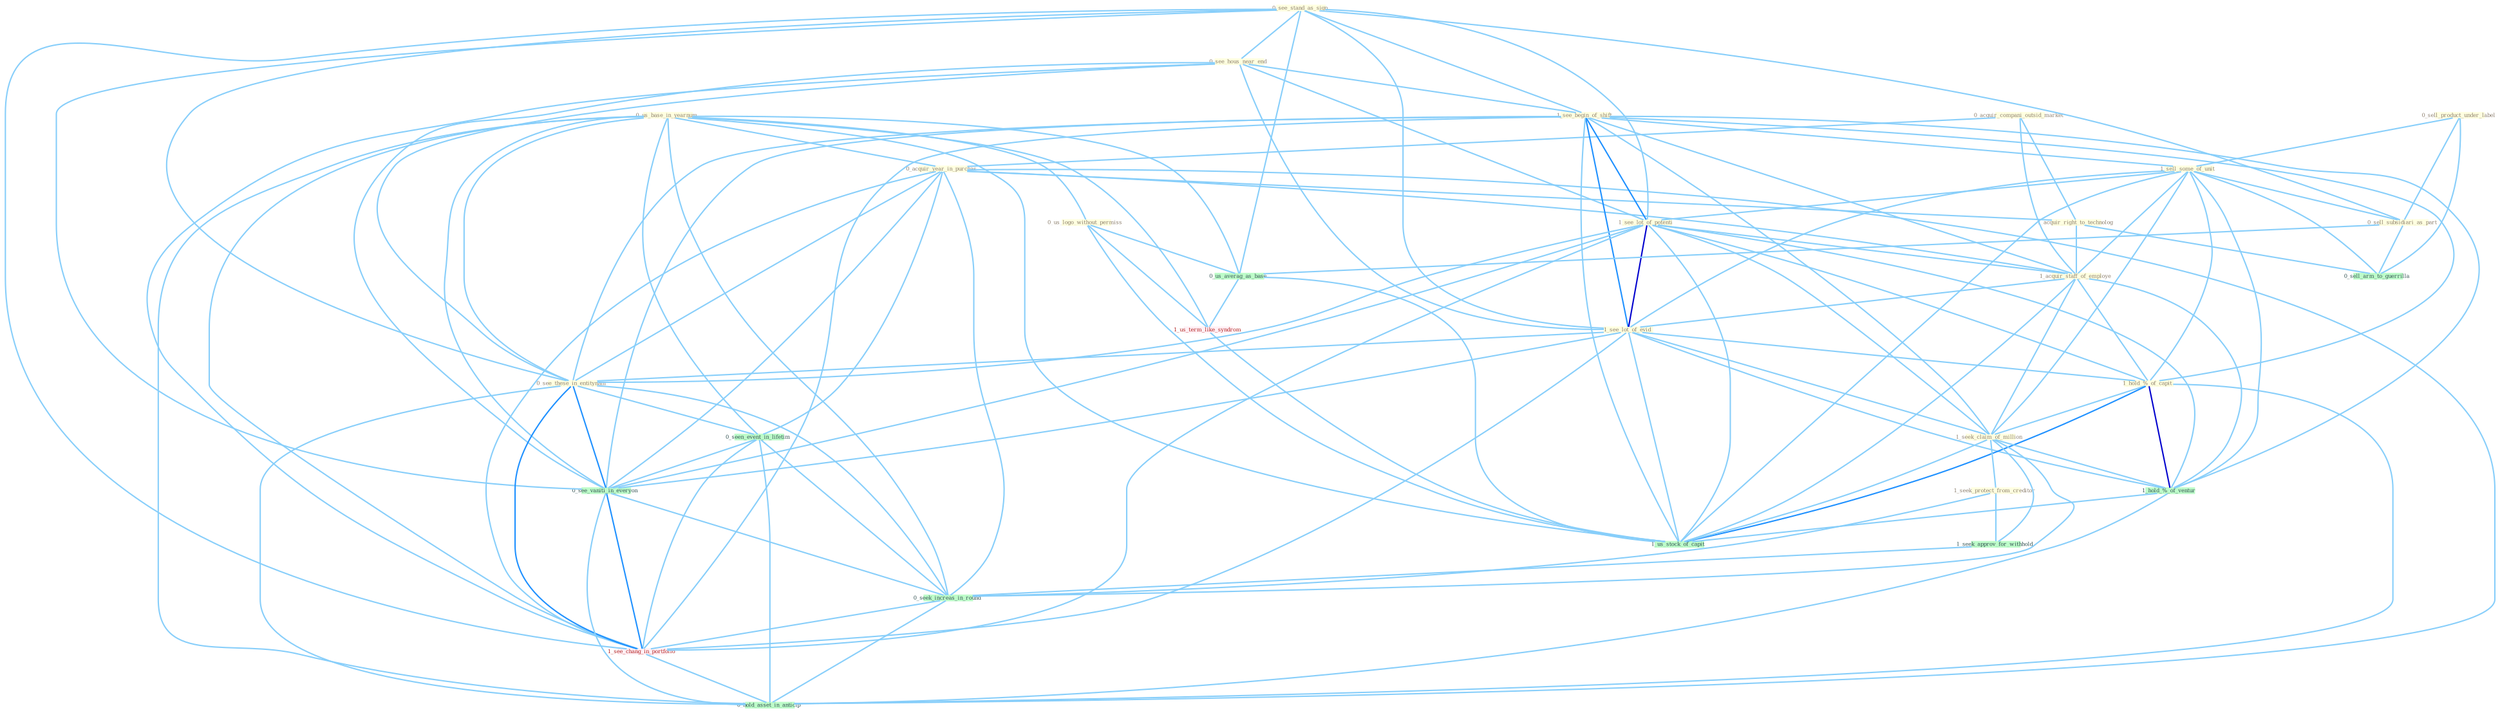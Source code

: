 Graph G{ 
    node
    [shape=polygon,style=filled,width=.5,height=.06,color="#BDFCC9",fixedsize=true,fontsize=4,
    fontcolor="#2f4f4f"];
    {node
    [color="#ffffe0", fontcolor="#8b7d6b"] "0_acquir_compani_outsid_market " "0_us_base_in_yearnum " "0_see_stand_as_sign " "0_us_logo_without_permiss " "0_see_hous_near_end " "0_sell_product_under_label " "0_acquir_year_in_purchas " "1_acquir_right_to_technolog " "1_see_begin_of_shift " "1_sell_some_of_unit " "1_see_lot_of_potenti " "1_acquir_staff_of_employe " "1_see_lot_of_evid " "0_sell_subsidiari_as_part " "1_hold_%_of_capit " "0_see_these_in_entitynam " "1_seek_claim_of_million " "1_seek_protect_from_creditor "}
{node [color="#fff0f5", fontcolor="#b22222"] "1_us_term_like_syndrom " "1_see_chang_in_portfolio "}
edge [color="#B0E2FF"];

	"0_acquir_compani_outsid_market " -- "0_acquir_year_in_purchas " [w="1", color="#87cefa" ];
	"0_acquir_compani_outsid_market " -- "1_acquir_right_to_technolog " [w="1", color="#87cefa" ];
	"0_acquir_compani_outsid_market " -- "1_acquir_staff_of_employe " [w="1", color="#87cefa" ];
	"0_us_base_in_yearnum " -- "0_us_logo_without_permiss " [w="1", color="#87cefa" ];
	"0_us_base_in_yearnum " -- "0_acquir_year_in_purchas " [w="1", color="#87cefa" ];
	"0_us_base_in_yearnum " -- "0_see_these_in_entitynam " [w="1", color="#87cefa" ];
	"0_us_base_in_yearnum " -- "0_seen_event_in_lifetim " [w="1", color="#87cefa" ];
	"0_us_base_in_yearnum " -- "0_us_averag_as_base " [w="1", color="#87cefa" ];
	"0_us_base_in_yearnum " -- "1_us_term_like_syndrom " [w="1", color="#87cefa" ];
	"0_us_base_in_yearnum " -- "0_see_vaniti_in_everyon " [w="1", color="#87cefa" ];
	"0_us_base_in_yearnum " -- "0_seek_increas_in_round " [w="1", color="#87cefa" ];
	"0_us_base_in_yearnum " -- "1_us_stock_of_capit " [w="1", color="#87cefa" ];
	"0_us_base_in_yearnum " -- "1_see_chang_in_portfolio " [w="1", color="#87cefa" ];
	"0_us_base_in_yearnum " -- "0_hold_asset_in_anticip " [w="1", color="#87cefa" ];
	"0_see_stand_as_sign " -- "0_see_hous_near_end " [w="1", color="#87cefa" ];
	"0_see_stand_as_sign " -- "1_see_begin_of_shift " [w="1", color="#87cefa" ];
	"0_see_stand_as_sign " -- "1_see_lot_of_potenti " [w="1", color="#87cefa" ];
	"0_see_stand_as_sign " -- "1_see_lot_of_evid " [w="1", color="#87cefa" ];
	"0_see_stand_as_sign " -- "0_sell_subsidiari_as_part " [w="1", color="#87cefa" ];
	"0_see_stand_as_sign " -- "0_see_these_in_entitynam " [w="1", color="#87cefa" ];
	"0_see_stand_as_sign " -- "0_us_averag_as_base " [w="1", color="#87cefa" ];
	"0_see_stand_as_sign " -- "0_see_vaniti_in_everyon " [w="1", color="#87cefa" ];
	"0_see_stand_as_sign " -- "1_see_chang_in_portfolio " [w="1", color="#87cefa" ];
	"0_us_logo_without_permiss " -- "0_us_averag_as_base " [w="1", color="#87cefa" ];
	"0_us_logo_without_permiss " -- "1_us_term_like_syndrom " [w="1", color="#87cefa" ];
	"0_us_logo_without_permiss " -- "1_us_stock_of_capit " [w="1", color="#87cefa" ];
	"0_see_hous_near_end " -- "1_see_begin_of_shift " [w="1", color="#87cefa" ];
	"0_see_hous_near_end " -- "1_see_lot_of_potenti " [w="1", color="#87cefa" ];
	"0_see_hous_near_end " -- "1_see_lot_of_evid " [w="1", color="#87cefa" ];
	"0_see_hous_near_end " -- "0_see_these_in_entitynam " [w="1", color="#87cefa" ];
	"0_see_hous_near_end " -- "0_see_vaniti_in_everyon " [w="1", color="#87cefa" ];
	"0_see_hous_near_end " -- "1_see_chang_in_portfolio " [w="1", color="#87cefa" ];
	"0_sell_product_under_label " -- "1_sell_some_of_unit " [w="1", color="#87cefa" ];
	"0_sell_product_under_label " -- "0_sell_subsidiari_as_part " [w="1", color="#87cefa" ];
	"0_sell_product_under_label " -- "0_sell_arm_to_guerrilla " [w="1", color="#87cefa" ];
	"0_acquir_year_in_purchas " -- "1_acquir_right_to_technolog " [w="1", color="#87cefa" ];
	"0_acquir_year_in_purchas " -- "1_acquir_staff_of_employe " [w="1", color="#87cefa" ];
	"0_acquir_year_in_purchas " -- "0_see_these_in_entitynam " [w="1", color="#87cefa" ];
	"0_acquir_year_in_purchas " -- "0_seen_event_in_lifetim " [w="1", color="#87cefa" ];
	"0_acquir_year_in_purchas " -- "0_see_vaniti_in_everyon " [w="1", color="#87cefa" ];
	"0_acquir_year_in_purchas " -- "0_seek_increas_in_round " [w="1", color="#87cefa" ];
	"0_acquir_year_in_purchas " -- "1_see_chang_in_portfolio " [w="1", color="#87cefa" ];
	"0_acquir_year_in_purchas " -- "0_hold_asset_in_anticip " [w="1", color="#87cefa" ];
	"1_acquir_right_to_technolog " -- "1_acquir_staff_of_employe " [w="1", color="#87cefa" ];
	"1_acquir_right_to_technolog " -- "0_sell_arm_to_guerrilla " [w="1", color="#87cefa" ];
	"1_see_begin_of_shift " -- "1_sell_some_of_unit " [w="1", color="#87cefa" ];
	"1_see_begin_of_shift " -- "1_see_lot_of_potenti " [w="2", color="#1e90ff" , len=0.8];
	"1_see_begin_of_shift " -- "1_acquir_staff_of_employe " [w="1", color="#87cefa" ];
	"1_see_begin_of_shift " -- "1_see_lot_of_evid " [w="2", color="#1e90ff" , len=0.8];
	"1_see_begin_of_shift " -- "1_hold_%_of_capit " [w="1", color="#87cefa" ];
	"1_see_begin_of_shift " -- "0_see_these_in_entitynam " [w="1", color="#87cefa" ];
	"1_see_begin_of_shift " -- "1_seek_claim_of_million " [w="1", color="#87cefa" ];
	"1_see_begin_of_shift " -- "1_hold_%_of_ventur " [w="1", color="#87cefa" ];
	"1_see_begin_of_shift " -- "0_see_vaniti_in_everyon " [w="1", color="#87cefa" ];
	"1_see_begin_of_shift " -- "1_us_stock_of_capit " [w="1", color="#87cefa" ];
	"1_see_begin_of_shift " -- "1_see_chang_in_portfolio " [w="1", color="#87cefa" ];
	"1_sell_some_of_unit " -- "1_see_lot_of_potenti " [w="1", color="#87cefa" ];
	"1_sell_some_of_unit " -- "1_acquir_staff_of_employe " [w="1", color="#87cefa" ];
	"1_sell_some_of_unit " -- "1_see_lot_of_evid " [w="1", color="#87cefa" ];
	"1_sell_some_of_unit " -- "0_sell_subsidiari_as_part " [w="1", color="#87cefa" ];
	"1_sell_some_of_unit " -- "1_hold_%_of_capit " [w="1", color="#87cefa" ];
	"1_sell_some_of_unit " -- "1_seek_claim_of_million " [w="1", color="#87cefa" ];
	"1_sell_some_of_unit " -- "1_hold_%_of_ventur " [w="1", color="#87cefa" ];
	"1_sell_some_of_unit " -- "0_sell_arm_to_guerrilla " [w="1", color="#87cefa" ];
	"1_sell_some_of_unit " -- "1_us_stock_of_capit " [w="1", color="#87cefa" ];
	"1_see_lot_of_potenti " -- "1_acquir_staff_of_employe " [w="1", color="#87cefa" ];
	"1_see_lot_of_potenti " -- "1_see_lot_of_evid " [w="3", color="#0000cd" , len=0.6];
	"1_see_lot_of_potenti " -- "1_hold_%_of_capit " [w="1", color="#87cefa" ];
	"1_see_lot_of_potenti " -- "0_see_these_in_entitynam " [w="1", color="#87cefa" ];
	"1_see_lot_of_potenti " -- "1_seek_claim_of_million " [w="1", color="#87cefa" ];
	"1_see_lot_of_potenti " -- "1_hold_%_of_ventur " [w="1", color="#87cefa" ];
	"1_see_lot_of_potenti " -- "0_see_vaniti_in_everyon " [w="1", color="#87cefa" ];
	"1_see_lot_of_potenti " -- "1_us_stock_of_capit " [w="1", color="#87cefa" ];
	"1_see_lot_of_potenti " -- "1_see_chang_in_portfolio " [w="1", color="#87cefa" ];
	"1_acquir_staff_of_employe " -- "1_see_lot_of_evid " [w="1", color="#87cefa" ];
	"1_acquir_staff_of_employe " -- "1_hold_%_of_capit " [w="1", color="#87cefa" ];
	"1_acquir_staff_of_employe " -- "1_seek_claim_of_million " [w="1", color="#87cefa" ];
	"1_acquir_staff_of_employe " -- "1_hold_%_of_ventur " [w="1", color="#87cefa" ];
	"1_acquir_staff_of_employe " -- "1_us_stock_of_capit " [w="1", color="#87cefa" ];
	"1_see_lot_of_evid " -- "1_hold_%_of_capit " [w="1", color="#87cefa" ];
	"1_see_lot_of_evid " -- "0_see_these_in_entitynam " [w="1", color="#87cefa" ];
	"1_see_lot_of_evid " -- "1_seek_claim_of_million " [w="1", color="#87cefa" ];
	"1_see_lot_of_evid " -- "1_hold_%_of_ventur " [w="1", color="#87cefa" ];
	"1_see_lot_of_evid " -- "0_see_vaniti_in_everyon " [w="1", color="#87cefa" ];
	"1_see_lot_of_evid " -- "1_us_stock_of_capit " [w="1", color="#87cefa" ];
	"1_see_lot_of_evid " -- "1_see_chang_in_portfolio " [w="1", color="#87cefa" ];
	"0_sell_subsidiari_as_part " -- "0_us_averag_as_base " [w="1", color="#87cefa" ];
	"0_sell_subsidiari_as_part " -- "0_sell_arm_to_guerrilla " [w="1", color="#87cefa" ];
	"1_hold_%_of_capit " -- "1_seek_claim_of_million " [w="1", color="#87cefa" ];
	"1_hold_%_of_capit " -- "1_hold_%_of_ventur " [w="3", color="#0000cd" , len=0.6];
	"1_hold_%_of_capit " -- "1_us_stock_of_capit " [w="2", color="#1e90ff" , len=0.8];
	"1_hold_%_of_capit " -- "0_hold_asset_in_anticip " [w="1", color="#87cefa" ];
	"0_see_these_in_entitynam " -- "0_seen_event_in_lifetim " [w="1", color="#87cefa" ];
	"0_see_these_in_entitynam " -- "0_see_vaniti_in_everyon " [w="2", color="#1e90ff" , len=0.8];
	"0_see_these_in_entitynam " -- "0_seek_increas_in_round " [w="1", color="#87cefa" ];
	"0_see_these_in_entitynam " -- "1_see_chang_in_portfolio " [w="2", color="#1e90ff" , len=0.8];
	"0_see_these_in_entitynam " -- "0_hold_asset_in_anticip " [w="1", color="#87cefa" ];
	"1_seek_claim_of_million " -- "1_seek_protect_from_creditor " [w="1", color="#87cefa" ];
	"1_seek_claim_of_million " -- "1_seek_approv_for_withhold " [w="1", color="#87cefa" ];
	"1_seek_claim_of_million " -- "1_hold_%_of_ventur " [w="1", color="#87cefa" ];
	"1_seek_claim_of_million " -- "0_seek_increas_in_round " [w="1", color="#87cefa" ];
	"1_seek_claim_of_million " -- "1_us_stock_of_capit " [w="1", color="#87cefa" ];
	"1_seek_protect_from_creditor " -- "1_seek_approv_for_withhold " [w="1", color="#87cefa" ];
	"1_seek_protect_from_creditor " -- "0_seek_increas_in_round " [w="1", color="#87cefa" ];
	"0_seen_event_in_lifetim " -- "0_see_vaniti_in_everyon " [w="1", color="#87cefa" ];
	"0_seen_event_in_lifetim " -- "0_seek_increas_in_round " [w="1", color="#87cefa" ];
	"0_seen_event_in_lifetim " -- "1_see_chang_in_portfolio " [w="1", color="#87cefa" ];
	"0_seen_event_in_lifetim " -- "0_hold_asset_in_anticip " [w="1", color="#87cefa" ];
	"0_us_averag_as_base " -- "1_us_term_like_syndrom " [w="1", color="#87cefa" ];
	"0_us_averag_as_base " -- "1_us_stock_of_capit " [w="1", color="#87cefa" ];
	"1_us_term_like_syndrom " -- "1_us_stock_of_capit " [w="1", color="#87cefa" ];
	"1_seek_approv_for_withhold " -- "0_seek_increas_in_round " [w="1", color="#87cefa" ];
	"1_hold_%_of_ventur " -- "1_us_stock_of_capit " [w="1", color="#87cefa" ];
	"1_hold_%_of_ventur " -- "0_hold_asset_in_anticip " [w="1", color="#87cefa" ];
	"0_see_vaniti_in_everyon " -- "0_seek_increas_in_round " [w="1", color="#87cefa" ];
	"0_see_vaniti_in_everyon " -- "1_see_chang_in_portfolio " [w="2", color="#1e90ff" , len=0.8];
	"0_see_vaniti_in_everyon " -- "0_hold_asset_in_anticip " [w="1", color="#87cefa" ];
	"0_seek_increas_in_round " -- "1_see_chang_in_portfolio " [w="1", color="#87cefa" ];
	"0_seek_increas_in_round " -- "0_hold_asset_in_anticip " [w="1", color="#87cefa" ];
	"1_see_chang_in_portfolio " -- "0_hold_asset_in_anticip " [w="1", color="#87cefa" ];
}